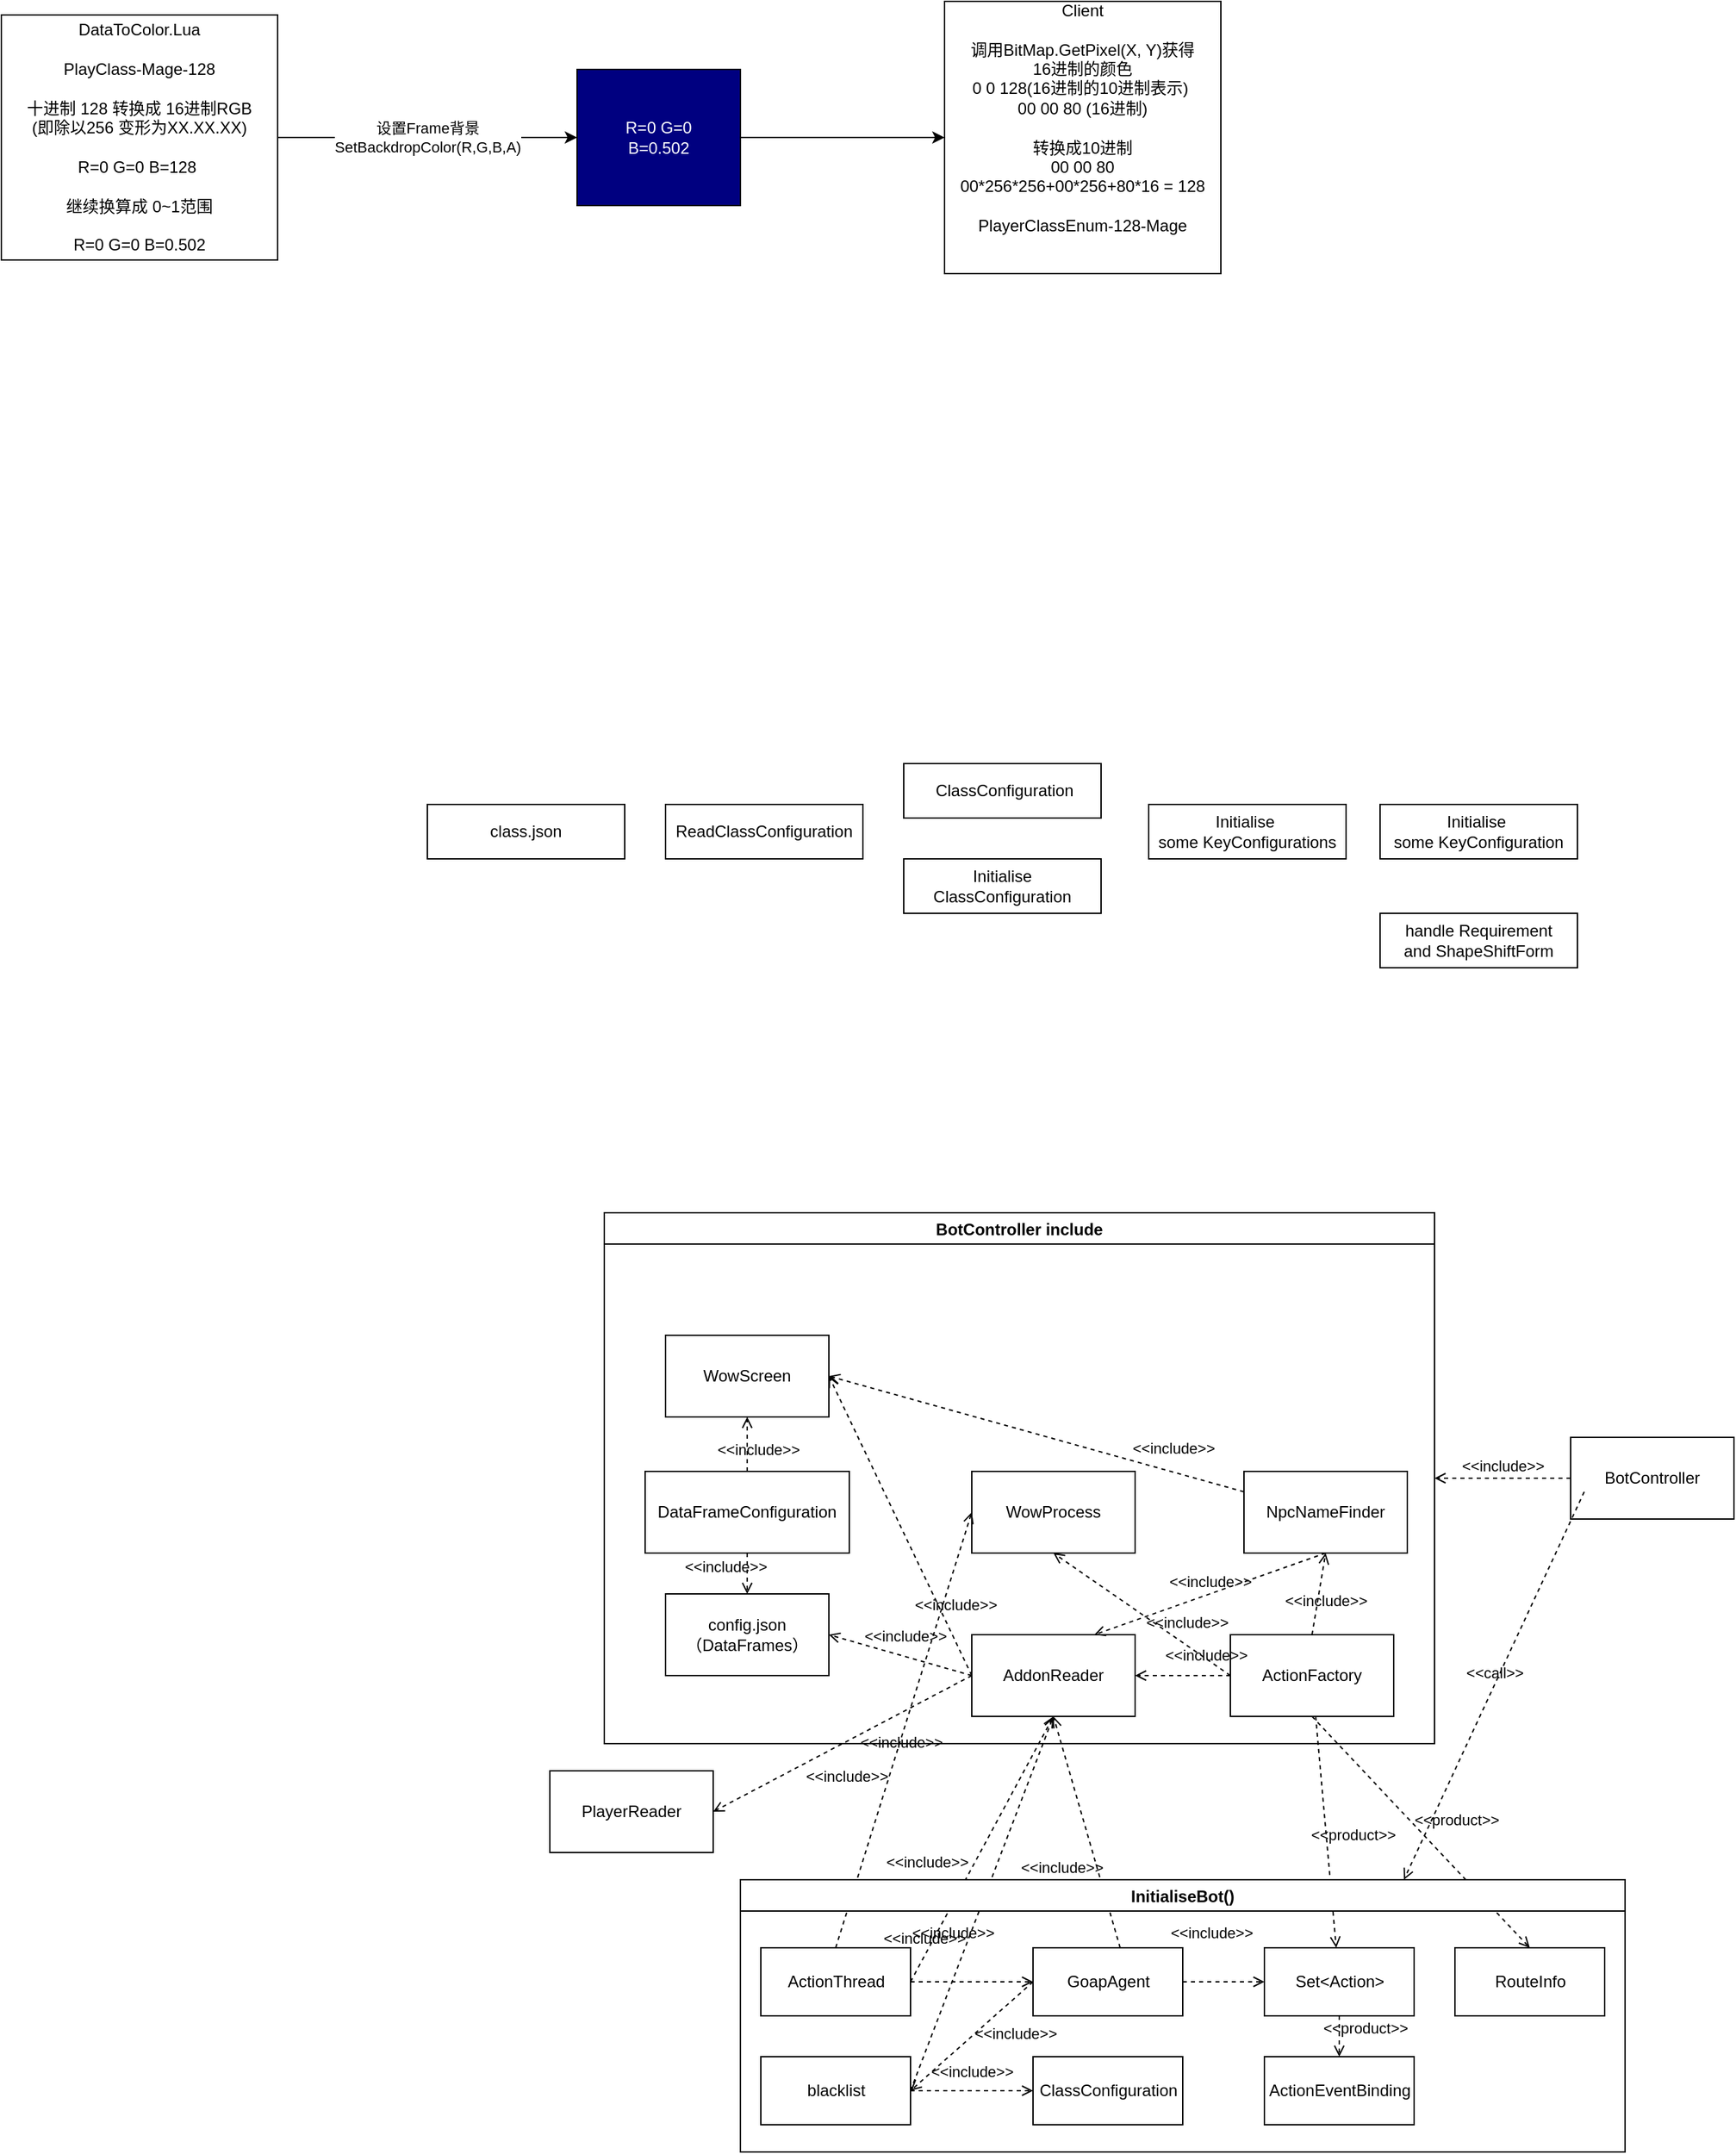<mxfile version="20.2.5" type="github">
  <diagram id="H3O-LNX6H-VDbd5dW60C" name="第 1 页">
    <mxGraphModel dx="2249" dy="1931" grid="1" gridSize="10" guides="1" tooltips="1" connect="1" arrows="1" fold="1" page="1" pageScale="1" pageWidth="827" pageHeight="1169" math="0" shadow="0">
      <root>
        <mxCell id="0" />
        <mxCell id="1" parent="0" />
        <mxCell id="WofrI5HJTd11R4k4WThL-1" value="BotController" style="rounded=0;whiteSpace=wrap;html=1;" parent="1" vertex="1">
          <mxGeometry x="620" y="115" width="120" height="60" as="geometry" />
        </mxCell>
        <mxCell id="WofrI5HJTd11R4k4WThL-14" value="PlayerReader" style="rounded=0;whiteSpace=wrap;html=1;" parent="1" vertex="1">
          <mxGeometry x="-130" y="360" width="120" height="60" as="geometry" />
        </mxCell>
        <mxCell id="WofrI5HJTd11R4k4WThL-15" value="&amp;lt;&amp;lt;include&amp;gt;&amp;gt;" style="edgeStyle=none;html=1;endArrow=open;verticalAlign=bottom;dashed=1;labelBackgroundColor=none;rounded=0;exitX=0;exitY=0.5;exitDx=0;exitDy=0;entryX=1;entryY=0.5;entryDx=0;entryDy=0;" parent="1" source="WofrI5HJTd11R4k4WThL-9" target="WofrI5HJTd11R4k4WThL-14" edge="1">
          <mxGeometry x="-0.32" y="27" width="160" relative="1" as="geometry">
            <mxPoint x="219.04" y="332.02" as="sourcePoint" />
            <mxPoint x="190" y="380" as="targetPoint" />
            <mxPoint as="offset" />
          </mxGeometry>
        </mxCell>
        <mxCell id="WofrI5HJTd11R4k4WThL-21" value="BotController include" style="swimlane;" parent="1" vertex="1">
          <mxGeometry x="-90" y="-50" width="610" height="390" as="geometry">
            <mxRectangle x="-90" y="-50" width="140" height="30" as="alternateBounds" />
          </mxGeometry>
        </mxCell>
        <mxCell id="WofrI5HJTd11R4k4WThL-2" value="WowProcess" style="rounded=0;whiteSpace=wrap;html=1;" parent="WofrI5HJTd11R4k4WThL-21" vertex="1">
          <mxGeometry x="270" y="190" width="120" height="60" as="geometry" />
        </mxCell>
        <mxCell id="WofrI5HJTd11R4k4WThL-3" value="WowScreen" style="rounded=0;whiteSpace=wrap;html=1;" parent="WofrI5HJTd11R4k4WThL-21" vertex="1">
          <mxGeometry x="45" y="90" width="120" height="60" as="geometry" />
        </mxCell>
        <mxCell id="WofrI5HJTd11R4k4WThL-4" value="NpcNameFinder" style="rounded=0;whiteSpace=wrap;html=1;" parent="WofrI5HJTd11R4k4WThL-21" vertex="1">
          <mxGeometry x="470" y="190" width="120" height="60" as="geometry" />
        </mxCell>
        <mxCell id="WofrI5HJTd11R4k4WThL-5" value="DataFrameConfiguration" style="rounded=0;whiteSpace=wrap;html=1;" parent="WofrI5HJTd11R4k4WThL-21" vertex="1">
          <mxGeometry x="30" y="190" width="150" height="60" as="geometry" />
        </mxCell>
        <mxCell id="WofrI5HJTd11R4k4WThL-6" value="&amp;lt;&amp;lt;include&amp;gt;&amp;gt;" style="edgeStyle=none;html=1;endArrow=open;verticalAlign=bottom;dashed=1;labelBackgroundColor=none;rounded=0;entryX=0.5;entryY=1;entryDx=0;entryDy=0;exitX=0.5;exitY=0;exitDx=0;exitDy=0;" parent="WofrI5HJTd11R4k4WThL-21" source="WofrI5HJTd11R4k4WThL-5" target="WofrI5HJTd11R4k4WThL-3" edge="1">
          <mxGeometry x="-0.644" y="-8" width="160" relative="1" as="geometry">
            <mxPoint x="235" y="-90" as="sourcePoint" />
            <mxPoint x="135" y="80" as="targetPoint" />
            <mxPoint as="offset" />
          </mxGeometry>
        </mxCell>
        <mxCell id="WofrI5HJTd11R4k4WThL-7" value="config.json&lt;br&gt;（DataFrames）" style="rounded=0;whiteSpace=wrap;html=1;" parent="WofrI5HJTd11R4k4WThL-21" vertex="1">
          <mxGeometry x="45" y="280" width="120" height="60" as="geometry" />
        </mxCell>
        <mxCell id="WofrI5HJTd11R4k4WThL-8" value="&amp;lt;&amp;lt;include&amp;gt;&amp;gt;" style="edgeStyle=none;html=1;endArrow=open;verticalAlign=bottom;dashed=1;labelBackgroundColor=none;rounded=0;entryX=0.5;entryY=0;entryDx=0;entryDy=0;exitX=0.5;exitY=1;exitDx=0;exitDy=0;" parent="WofrI5HJTd11R4k4WThL-21" source="WofrI5HJTd11R4k4WThL-5" target="WofrI5HJTd11R4k4WThL-7" edge="1">
          <mxGeometry x="0.288" y="-16" width="160" relative="1" as="geometry">
            <mxPoint x="340" y="-60" as="sourcePoint" />
            <mxPoint x="325" y="-100" as="targetPoint" />
            <mxPoint y="-1" as="offset" />
          </mxGeometry>
        </mxCell>
        <mxCell id="WofrI5HJTd11R4k4WThL-9" value="AddonReader" style="rounded=0;whiteSpace=wrap;html=1;" parent="WofrI5HJTd11R4k4WThL-21" vertex="1">
          <mxGeometry x="270" y="310" width="120" height="60" as="geometry" />
        </mxCell>
        <mxCell id="WofrI5HJTd11R4k4WThL-10" value="&amp;lt;&amp;lt;include&amp;gt;&amp;gt;" style="edgeStyle=none;html=1;endArrow=open;verticalAlign=bottom;dashed=1;labelBackgroundColor=none;rounded=0;exitX=0;exitY=0.5;exitDx=0;exitDy=0;entryX=1;entryY=0.5;entryDx=0;entryDy=0;" parent="WofrI5HJTd11R4k4WThL-21" source="WofrI5HJTd11R4k4WThL-9" target="WofrI5HJTd11R4k4WThL-3" edge="1">
          <mxGeometry x="-0.644" y="-8" width="160" relative="1" as="geometry">
            <mxPoint x="340" y="-60" as="sourcePoint" />
            <mxPoint x="165" y="-70" as="targetPoint" />
            <mxPoint as="offset" />
          </mxGeometry>
        </mxCell>
        <mxCell id="WofrI5HJTd11R4k4WThL-11" value="&amp;lt;&amp;lt;include&amp;gt;&amp;gt;" style="edgeStyle=none;html=1;endArrow=open;verticalAlign=bottom;dashed=1;labelBackgroundColor=none;rounded=0;entryX=1;entryY=0.5;entryDx=0;entryDy=0;exitX=0;exitY=0.5;exitDx=0;exitDy=0;" parent="WofrI5HJTd11R4k4WThL-21" source="WofrI5HJTd11R4k4WThL-9" target="WofrI5HJTd11R4k4WThL-7" edge="1">
          <mxGeometry x="-0.027" y="-6" width="160" relative="1" as="geometry">
            <mxPoint x="350" y="-50" as="sourcePoint" />
            <mxPoint x="335" y="-90" as="targetPoint" />
            <mxPoint as="offset" />
          </mxGeometry>
        </mxCell>
        <mxCell id="WofrI5HJTd11R4k4WThL-12" value="&amp;lt;&amp;lt;include&amp;gt;&amp;gt;" style="edgeStyle=none;html=1;endArrow=open;verticalAlign=bottom;dashed=1;labelBackgroundColor=none;rounded=0;entryX=1;entryY=0.5;entryDx=0;entryDy=0;exitX=0;exitY=0.25;exitDx=0;exitDy=0;" parent="WofrI5HJTd11R4k4WThL-21" source="WofrI5HJTd11R4k4WThL-4" target="WofrI5HJTd11R4k4WThL-3" edge="1">
          <mxGeometry x="-0.644" y="-8" width="160" relative="1" as="geometry">
            <mxPoint x="25" y="-30" as="sourcePoint" />
            <mxPoint x="-75" y="-130" as="targetPoint" />
            <mxPoint as="offset" />
          </mxGeometry>
        </mxCell>
        <mxCell id="WofrI5HJTd11R4k4WThL-13" value="&amp;lt;&amp;lt;include&amp;gt;&amp;gt;" style="edgeStyle=none;html=1;endArrow=open;verticalAlign=bottom;dashed=1;labelBackgroundColor=none;rounded=0;entryX=0.75;entryY=0;entryDx=0;entryDy=0;exitX=0.5;exitY=1;exitDx=0;exitDy=0;" parent="WofrI5HJTd11R4k4WThL-21" source="WofrI5HJTd11R4k4WThL-4" target="WofrI5HJTd11R4k4WThL-9" edge="1">
          <mxGeometry width="160" relative="1" as="geometry">
            <mxPoint x="125" y="-220" as="sourcePoint" />
            <mxPoint x="-105" y="-100" as="targetPoint" />
            <mxPoint as="offset" />
          </mxGeometry>
        </mxCell>
        <mxCell id="WofrI5HJTd11R4k4WThL-16" value="ActionFactory" style="rounded=0;whiteSpace=wrap;html=1;" parent="WofrI5HJTd11R4k4WThL-21" vertex="1">
          <mxGeometry x="460" y="310" width="120" height="60" as="geometry" />
        </mxCell>
        <mxCell id="WofrI5HJTd11R4k4WThL-17" value="&amp;lt;&amp;lt;include&amp;gt;&amp;gt;" style="edgeStyle=none;html=1;endArrow=open;verticalAlign=bottom;dashed=1;labelBackgroundColor=none;rounded=0;exitX=0;exitY=0.5;exitDx=0;exitDy=0;" parent="WofrI5HJTd11R4k4WThL-21" source="WofrI5HJTd11R4k4WThL-16" target="WofrI5HJTd11R4k4WThL-9" edge="1">
          <mxGeometry x="-0.443" y="-6" width="160" relative="1" as="geometry">
            <mxPoint x="205" y="40" as="sourcePoint" />
            <mxPoint x="-105" y="-100" as="targetPoint" />
            <mxPoint x="1" as="offset" />
          </mxGeometry>
        </mxCell>
        <mxCell id="WofrI5HJTd11R4k4WThL-18" value="&amp;lt;&amp;lt;include&amp;gt;&amp;gt;" style="edgeStyle=none;html=1;endArrow=open;verticalAlign=bottom;dashed=1;labelBackgroundColor=none;rounded=0;exitX=0;exitY=0.5;exitDx=0;exitDy=0;entryX=0.5;entryY=1;entryDx=0;entryDy=0;" parent="WofrI5HJTd11R4k4WThL-21" source="WofrI5HJTd11R4k4WThL-16" target="WofrI5HJTd11R4k4WThL-2" edge="1">
          <mxGeometry x="-0.443" y="-6" width="160" relative="1" as="geometry">
            <mxPoint x="235" y="-50" as="sourcePoint" />
            <mxPoint x="65" y="40" as="targetPoint" />
            <mxPoint x="1" as="offset" />
          </mxGeometry>
        </mxCell>
        <mxCell id="WofrI5HJTd11R4k4WThL-19" value="&amp;lt;&amp;lt;include&amp;gt;&amp;gt;" style="edgeStyle=none;html=1;endArrow=open;verticalAlign=bottom;dashed=1;labelBackgroundColor=none;rounded=0;entryX=0.5;entryY=1;entryDx=0;entryDy=0;exitX=0.5;exitY=0;exitDx=0;exitDy=0;" parent="WofrI5HJTd11R4k4WThL-21" source="WofrI5HJTd11R4k4WThL-16" target="WofrI5HJTd11R4k4WThL-4" edge="1">
          <mxGeometry x="-0.443" y="-6" width="160" relative="1" as="geometry">
            <mxPoint x="380" y="270" as="sourcePoint" />
            <mxPoint x="-75" y="-220" as="targetPoint" />
            <mxPoint x="1" as="offset" />
          </mxGeometry>
        </mxCell>
        <mxCell id="WofrI5HJTd11R4k4WThL-22" value="&amp;lt;&amp;lt;include&amp;gt;&amp;gt;" style="edgeStyle=none;html=1;endArrow=open;verticalAlign=bottom;dashed=1;labelBackgroundColor=none;rounded=0;entryX=1;entryY=0.5;entryDx=0;entryDy=0;exitX=0;exitY=0.5;exitDx=0;exitDy=0;" parent="1" source="WofrI5HJTd11R4k4WThL-1" target="WofrI5HJTd11R4k4WThL-21" edge="1">
          <mxGeometry width="160" relative="1" as="geometry">
            <mxPoint x="450" y="210" as="sourcePoint" />
            <mxPoint x="280" y="270" as="targetPoint" />
            <mxPoint as="offset" />
          </mxGeometry>
        </mxCell>
        <mxCell id="WofrI5HJTd11R4k4WThL-31" value="&amp;lt;&amp;lt;include&amp;gt;&amp;gt;" style="edgeStyle=none;html=1;endArrow=open;verticalAlign=bottom;dashed=1;labelBackgroundColor=none;rounded=0;exitX=1;exitY=0.5;exitDx=0;exitDy=0;entryX=0.5;entryY=1;entryDx=0;entryDy=0;" parent="1" source="WofrI5HJTd11R4k4WThL-28" target="WofrI5HJTd11R4k4WThL-9" edge="1">
          <mxGeometry x="-0.32" y="27" width="160" relative="1" as="geometry">
            <mxPoint x="190" y="300" as="sourcePoint" />
            <mxPoint x="90" y="400" as="targetPoint" />
            <mxPoint as="offset" />
          </mxGeometry>
        </mxCell>
        <mxCell id="WofrI5HJTd11R4k4WThL-33" value="&amp;lt;&amp;lt;product&amp;gt;&amp;gt;" style="edgeStyle=none;html=1;endArrow=open;verticalAlign=bottom;dashed=1;labelBackgroundColor=none;rounded=0;" parent="1" source="WofrI5HJTd11R4k4WThL-16" target="WofrI5HJTd11R4k4WThL-25" edge="1">
          <mxGeometry x="0.151" y="19" width="160" relative="1" as="geometry">
            <mxPoint x="210" y="320" as="sourcePoint" />
            <mxPoint x="330" y="430" as="targetPoint" />
            <mxPoint as="offset" />
          </mxGeometry>
        </mxCell>
        <mxCell id="WofrI5HJTd11R4k4WThL-34" value="&amp;lt;&amp;lt;product&amp;gt;&amp;gt;" style="edgeStyle=none;html=1;endArrow=open;verticalAlign=bottom;dashed=1;labelBackgroundColor=none;rounded=0;exitX=0.5;exitY=1;exitDx=0;exitDy=0;entryX=0.5;entryY=0;entryDx=0;entryDy=0;" parent="1" source="WofrI5HJTd11R4k4WThL-16" target="WofrI5HJTd11R4k4WThL-26" edge="1">
          <mxGeometry x="0.151" y="19" width="160" relative="1" as="geometry">
            <mxPoint x="446.96" y="328.98" as="sourcePoint" />
            <mxPoint x="453.268" y="420" as="targetPoint" />
            <mxPoint as="offset" />
          </mxGeometry>
        </mxCell>
        <mxCell id="WofrI5HJTd11R4k4WThL-35" value="&amp;lt;&amp;lt;include&amp;gt;&amp;gt;" style="edgeStyle=none;html=1;endArrow=open;verticalAlign=bottom;dashed=1;labelBackgroundColor=none;rounded=0;exitX=0.582;exitY=0;exitDx=0;exitDy=0;entryX=0.5;entryY=1;entryDx=0;entryDy=0;exitPerimeter=0;" parent="1" source="WofrI5HJTd11R4k4WThL-27" target="WofrI5HJTd11R4k4WThL-9" edge="1">
          <mxGeometry x="-0.32" y="27" width="160" relative="1" as="geometry">
            <mxPoint x="140" y="495" as="sourcePoint" />
            <mxPoint x="250" y="330" as="targetPoint" />
            <mxPoint as="offset" />
          </mxGeometry>
        </mxCell>
        <mxCell id="WofrI5HJTd11R4k4WThL-38" value="&amp;lt;&amp;lt;include&amp;gt;&amp;gt;" style="edgeStyle=none;html=1;endArrow=open;verticalAlign=bottom;dashed=1;labelBackgroundColor=none;rounded=0;exitX=1;exitY=0.5;exitDx=0;exitDy=0;entryX=0.5;entryY=1;entryDx=0;entryDy=0;" parent="1" source="WofrI5HJTd11R4k4WThL-29" target="WofrI5HJTd11R4k4WThL-9" edge="1">
          <mxGeometry x="-0.32" y="27" width="160" relative="1" as="geometry">
            <mxPoint x="295" y="420" as="sourcePoint" />
            <mxPoint x="420" y="340" as="targetPoint" />
            <mxPoint as="offset" />
          </mxGeometry>
        </mxCell>
        <mxCell id="WofrI5HJTd11R4k4WThL-40" value="&amp;lt;&amp;lt;include&amp;gt;&amp;gt;" style="edgeStyle=none;html=1;endArrow=open;verticalAlign=bottom;dashed=1;labelBackgroundColor=none;rounded=0;exitX=0.5;exitY=0;exitDx=0;exitDy=0;entryX=0;entryY=0.5;entryDx=0;entryDy=0;" parent="1" source="WofrI5HJTd11R4k4WThL-29" target="WofrI5HJTd11R4k4WThL-2" edge="1">
          <mxGeometry x="-0.32" y="27" width="160" relative="1" as="geometry">
            <mxPoint x="315" y="440" as="sourcePoint" />
            <mxPoint x="440" y="360" as="targetPoint" />
            <mxPoint as="offset" />
          </mxGeometry>
        </mxCell>
        <mxCell id="WofrI5HJTd11R4k4WThL-42" value="InitialiseBot()" style="swimlane;" parent="1" vertex="1">
          <mxGeometry x="10" y="440" width="650" height="200" as="geometry">
            <mxRectangle x="10" y="440" width="120" height="30" as="alternateBounds" />
          </mxGeometry>
        </mxCell>
        <mxCell id="WofrI5HJTd11R4k4WThL-24" value="ClassConfiguration" style="html=1;" parent="WofrI5HJTd11R4k4WThL-42" vertex="1">
          <mxGeometry x="215" y="130" width="110" height="50" as="geometry" />
        </mxCell>
        <mxCell id="WofrI5HJTd11R4k4WThL-25" value="Set&amp;lt;Action&amp;gt;" style="html=1;" parent="WofrI5HJTd11R4k4WThL-42" vertex="1">
          <mxGeometry x="385" y="50" width="110" height="50" as="geometry" />
        </mxCell>
        <mxCell id="WofrI5HJTd11R4k4WThL-26" value="RouteInfo" style="html=1;" parent="WofrI5HJTd11R4k4WThL-42" vertex="1">
          <mxGeometry x="525" y="50" width="110" height="50" as="geometry" />
        </mxCell>
        <mxCell id="WofrI5HJTd11R4k4WThL-27" value="GoapAgent" style="html=1;" parent="WofrI5HJTd11R4k4WThL-42" vertex="1">
          <mxGeometry x="215" y="50" width="110" height="50" as="geometry" />
        </mxCell>
        <mxCell id="WofrI5HJTd11R4k4WThL-28" value="blacklist" style="html=1;" parent="WofrI5HJTd11R4k4WThL-42" vertex="1">
          <mxGeometry x="15" y="130" width="110" height="50" as="geometry" />
        </mxCell>
        <mxCell id="WofrI5HJTd11R4k4WThL-29" value="ActionThread" style="html=1;" parent="WofrI5HJTd11R4k4WThL-42" vertex="1">
          <mxGeometry x="15" y="50" width="110" height="50" as="geometry" />
        </mxCell>
        <mxCell id="WofrI5HJTd11R4k4WThL-30" value="ActionEventBinding" style="html=1;" parent="WofrI5HJTd11R4k4WThL-42" vertex="1">
          <mxGeometry x="385" y="130" width="110" height="50" as="geometry" />
        </mxCell>
        <mxCell id="WofrI5HJTd11R4k4WThL-32" value="&amp;lt;&amp;lt;include&amp;gt;&amp;gt;" style="edgeStyle=none;html=1;endArrow=open;verticalAlign=bottom;dashed=1;labelBackgroundColor=none;rounded=0;entryX=0;entryY=0.5;entryDx=0;entryDy=0;" parent="WofrI5HJTd11R4k4WThL-42" source="WofrI5HJTd11R4k4WThL-28" target="WofrI5HJTd11R4k4WThL-24" edge="1">
          <mxGeometry y="5" width="160" relative="1" as="geometry">
            <mxPoint x="195" y="-90" as="sourcePoint" />
            <mxPoint x="95" y="10" as="targetPoint" />
            <mxPoint as="offset" />
          </mxGeometry>
        </mxCell>
        <mxCell id="WofrI5HJTd11R4k4WThL-36" value="&amp;lt;&amp;lt;include&amp;gt;&amp;gt;" style="edgeStyle=none;html=1;endArrow=open;verticalAlign=bottom;dashed=1;labelBackgroundColor=none;rounded=0;entryX=1;entryY=0.5;entryDx=0;entryDy=0;exitX=0;exitY=0.5;exitDx=0;exitDy=0;" parent="WofrI5HJTd11R4k4WThL-42" source="WofrI5HJTd11R4k4WThL-27" target="WofrI5HJTd11R4k4WThL-28" edge="1">
          <mxGeometry x="-0.32" y="27" width="160" relative="1" as="geometry">
            <mxPoint x="280" y="10" as="sourcePoint" />
            <mxPoint x="405" y="-70" as="targetPoint" />
            <mxPoint as="offset" />
          </mxGeometry>
        </mxCell>
        <mxCell id="WofrI5HJTd11R4k4WThL-37" value="&amp;lt;&amp;lt;include&amp;gt;&amp;gt;" style="edgeStyle=none;html=1;endArrow=open;verticalAlign=bottom;dashed=1;labelBackgroundColor=none;rounded=0;exitX=1;exitY=0.5;exitDx=0;exitDy=0;entryX=0;entryY=0.5;entryDx=0;entryDy=0;" parent="WofrI5HJTd11R4k4WThL-42" source="WofrI5HJTd11R4k4WThL-27" target="WofrI5HJTd11R4k4WThL-25" edge="1">
          <mxGeometry x="-0.32" y="27" width="160" relative="1" as="geometry">
            <mxPoint x="280" y="10" as="sourcePoint" />
            <mxPoint x="405" y="-70" as="targetPoint" />
            <mxPoint as="offset" />
          </mxGeometry>
        </mxCell>
        <mxCell id="WofrI5HJTd11R4k4WThL-39" value="&amp;lt;&amp;lt;include&amp;gt;&amp;gt;" style="edgeStyle=none;html=1;endArrow=open;verticalAlign=bottom;dashed=1;labelBackgroundColor=none;rounded=0;exitX=1;exitY=0.5;exitDx=0;exitDy=0;entryX=0;entryY=0.5;entryDx=0;entryDy=0;" parent="WofrI5HJTd11R4k4WThL-42" source="WofrI5HJTd11R4k4WThL-29" target="WofrI5HJTd11R4k4WThL-27" edge="1">
          <mxGeometry x="-0.32" y="27" width="160" relative="1" as="geometry">
            <mxPoint x="300" y="30" as="sourcePoint" />
            <mxPoint x="425" y="-50" as="targetPoint" />
            <mxPoint as="offset" />
          </mxGeometry>
        </mxCell>
        <mxCell id="WofrI5HJTd11R4k4WThL-41" value="&amp;lt;&amp;lt;product&amp;gt;&amp;gt;" style="edgeStyle=none;html=1;endArrow=open;verticalAlign=bottom;dashed=1;labelBackgroundColor=none;rounded=0;exitX=0.5;exitY=1;exitDx=0;exitDy=0;" parent="WofrI5HJTd11R4k4WThL-42" source="WofrI5HJTd11R4k4WThL-25" target="WofrI5HJTd11R4k4WThL-30" edge="1">
          <mxGeometry x="0.151" y="19" width="160" relative="1" as="geometry">
            <mxPoint x="438.103" y="-70" as="sourcePoint" />
            <mxPoint x="447.414" y="20" as="targetPoint" />
            <mxPoint as="offset" />
          </mxGeometry>
        </mxCell>
        <mxCell id="WofrI5HJTd11R4k4WThL-43" value="&amp;lt;&amp;lt;call&amp;gt;&amp;gt;" style="edgeStyle=none;html=1;endArrow=open;verticalAlign=bottom;dashed=1;labelBackgroundColor=none;rounded=0;entryX=0.75;entryY=0;entryDx=0;entryDy=0;exitX=0;exitY=0.5;exitDx=0;exitDy=0;" parent="1" target="WofrI5HJTd11R4k4WThL-42" edge="1">
          <mxGeometry width="160" relative="1" as="geometry">
            <mxPoint x="630" y="155" as="sourcePoint" />
            <mxPoint x="530" y="155" as="targetPoint" />
            <mxPoint as="offset" />
          </mxGeometry>
        </mxCell>
        <mxCell id="-bu_YGCzz-jSB2MVg-AY-1" value="ReadClassConfiguration" style="rounded=0;whiteSpace=wrap;html=1;" parent="1" vertex="1">
          <mxGeometry x="-45" y="-350" width="145" height="40" as="geometry" />
        </mxCell>
        <mxCell id="-bu_YGCzz-jSB2MVg-AY-2" value="class.json" style="rounded=0;whiteSpace=wrap;html=1;" parent="1" vertex="1">
          <mxGeometry x="-220" y="-350" width="145" height="40" as="geometry" />
        </mxCell>
        <mxCell id="-bu_YGCzz-jSB2MVg-AY-3" value="Initialise ClassConfiguration" style="rounded=0;whiteSpace=wrap;html=1;" parent="1" vertex="1">
          <mxGeometry x="130" y="-310" width="145" height="40" as="geometry" />
        </mxCell>
        <mxCell id="-bu_YGCzz-jSB2MVg-AY-4" value="&amp;nbsp;ClassConfiguration" style="rounded=0;whiteSpace=wrap;html=1;" parent="1" vertex="1">
          <mxGeometry x="130" y="-380" width="145" height="40" as="geometry" />
        </mxCell>
        <mxCell id="-bu_YGCzz-jSB2MVg-AY-5" value="Initialise&amp;nbsp;&lt;br&gt;some&amp;nbsp;KeyConfigurations" style="rounded=0;whiteSpace=wrap;html=1;" parent="1" vertex="1">
          <mxGeometry x="310" y="-350" width="145" height="40" as="geometry" />
        </mxCell>
        <mxCell id="-bu_YGCzz-jSB2MVg-AY-6" value="Initialise&amp;nbsp;&lt;br&gt;some&amp;nbsp;KeyConfiguration" style="rounded=0;whiteSpace=wrap;html=1;" parent="1" vertex="1">
          <mxGeometry x="480" y="-350" width="145" height="40" as="geometry" />
        </mxCell>
        <mxCell id="-bu_YGCzz-jSB2MVg-AY-7" value="handle&amp;nbsp;Requirement and&amp;nbsp;ShapeShiftForm" style="rounded=0;whiteSpace=wrap;html=1;" parent="1" vertex="1">
          <mxGeometry x="480" y="-270" width="145" height="40" as="geometry" />
        </mxCell>
        <mxCell id="4YyU58Ouzo-HZU1YEGMk-5" value="&lt;font color=&quot;#000000&quot;&gt;设置Frame背景&lt;br&gt;SetBackdropColor(R,G,B,A)&lt;/font&gt;" style="edgeStyle=orthogonalEdgeStyle;rounded=0;orthogonalLoop=1;jettySize=auto;html=1;exitX=1;exitY=0.5;exitDx=0;exitDy=0;fontColor=#FFFFFF;" edge="1" parent="1" source="4YyU58Ouzo-HZU1YEGMk-1" target="4YyU58Ouzo-HZU1YEGMk-4">
          <mxGeometry relative="1" as="geometry" />
        </mxCell>
        <mxCell id="4YyU58Ouzo-HZU1YEGMk-1" value="DataToColor.Lua&lt;br&gt;&lt;br&gt;PlayClass-Mage-128&lt;br&gt;&lt;br&gt;十进制 128 转换成 16进制RGB&lt;br&gt;(即除以256 变形为XX.XX.XX)&lt;br&gt;&lt;br&gt;R=0 G=0 B=128&amp;nbsp;&lt;br&gt;&lt;br&gt;继续换算成 0~1范围&lt;br&gt;&lt;br&gt;R=0 G=0 B=0.502" style="rounded=0;whiteSpace=wrap;html=1;" vertex="1" parent="1">
          <mxGeometry x="-533" y="-930" width="203" height="180" as="geometry" />
        </mxCell>
        <mxCell id="4YyU58Ouzo-HZU1YEGMk-8" style="edgeStyle=orthogonalEdgeStyle;rounded=0;orthogonalLoop=1;jettySize=auto;html=1;exitX=1;exitY=0.5;exitDx=0;exitDy=0;entryX=0;entryY=0.5;entryDx=0;entryDy=0;fontColor=#000000;" edge="1" parent="1" source="4YyU58Ouzo-HZU1YEGMk-4" target="4YyU58Ouzo-HZU1YEGMk-6">
          <mxGeometry relative="1" as="geometry" />
        </mxCell>
        <mxCell id="4YyU58Ouzo-HZU1YEGMk-4" value="&lt;font color=&quot;#ffffff&quot;&gt;R=0 G=0 &lt;br&gt;B=0.502&lt;/font&gt;" style="rounded=0;whiteSpace=wrap;html=1;fillColor=#000080;" vertex="1" parent="1">
          <mxGeometry x="-110" y="-890" width="120" height="100" as="geometry" />
        </mxCell>
        <mxCell id="4YyU58Ouzo-HZU1YEGMk-6" value="Client&lt;br&gt;&lt;br&gt;调用BitMap.GetPixel(X, Y)获得&lt;br&gt;16进制的颜色&lt;br&gt;0 0 128(16进制的10进制表示)&amp;nbsp;&lt;br&gt;00 00 80 (16进制)&lt;br&gt;&lt;br&gt;转换成10进制&lt;br&gt;00 00 80&lt;br&gt;00*256*256+00*256+80*16 = 128&lt;br&gt;&lt;br&gt;PlayerClassEnum-128-Mage&lt;br&gt;&lt;div style=&quot;text-align: center;&quot;&gt;&lt;span style=&quot;color: rgba(0, 0, 0, 0); font-family: monospace; font-size: 0px; text-align: start; background-color: initial;&quot;&gt;16%3CmxGraphModel%3E%3Croot%3E%3CmxCell%20id%3D%220%22%2F%3E%3CmxCell%20id%3D%221%22%20parent%3D%220%22%2F%3E%3CmxCell%20id%3D%222%22%20value%3D%22DataToColor.Lua%26lt%3Bbr%26gt%3B%26lt%3Bbr%26gt%3BPlayClass-Mage-128%26lt%3Bbr%26gt%3B%26lt%3Bbr%26gt%3B%E5%8D%81%E8%BF%9B%E5%88%B6%20128%20%E8%BD%AC%E6%8D%A2%E6%88%90%20256%E8%BF%9B%E5%88%B6RGB%26lt%3Bbr%26gt%3B%26lt%3Bbr%26gt%3BR%3D0%20G%3D0%20B%3D128%26amp%3Bnbsp%3B%26lt%3Bbr%26gt%3B%26lt%3Bbr%26gt%3B%E7%BB%A7%E7%BB%AD%E6%8D%A2%E7%AE%97%E6%88%90%200~1%E8%8C%83%E5%9B%B4%26lt%3Bbr%26gt%3B%26lt%3Bbr%26gt%3BR%3D0%20G%3D0%20B%3D0.502%26lt%3Bbr%26gt%3B%22%20style%3D%22rounded%3D0%3BwhiteSpace%3Dwrap%3Bhtml%3D1%3B%22%20vertex%3D%221%22%20parent%3D%221%22%3E%3CmxGeometry%20x%3D%22-533%22%20y%3D%22-930%22%20width%3D%22203%22%20height%3D%22180%22%20as%3D%22geometry%22%2F%3E%3C%2FmxCell%3E%3C%2Froot%3E%3C%2FmxGraphModel%3E&lt;/span&gt;&lt;/div&gt;&lt;div style=&quot;text-align: center;&quot;&gt;&lt;span style=&quot;color: rgba(0, 0, 0, 0); font-family: monospace; font-size: 0px; text-align: start; background-color: initial;&quot;&gt;&lt;br&gt;&lt;/span&gt;&lt;/div&gt;" style="rounded=0;whiteSpace=wrap;html=1;" vertex="1" parent="1">
          <mxGeometry x="160" y="-940" width="203" height="200" as="geometry" />
        </mxCell>
      </root>
    </mxGraphModel>
  </diagram>
</mxfile>
